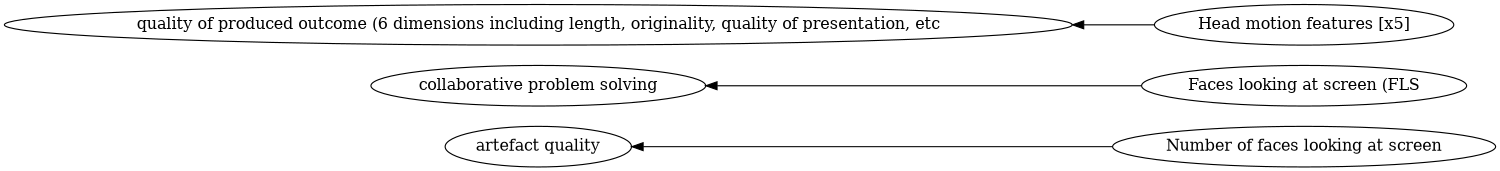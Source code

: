 digraph Test {
	rankdir=RL
	size="10,10"
	overlap=false
	splines=true
	{rank=same; "Number of faces looking at screen" "Faces looking at screen (FLS" "Head motion features [x5]";}
	{rank=same; "quality of produced outcome (6 dimensions including length, originality, quality of presentation, etc" "artefact quality" "collaborative problem solving";}
	"Head motion features [x5]" [href="https://scholar.google.com/scholar?hl=en&q=Task-independent%20Multimodal%20Prediction%20of%20Group%20Performance%20Based%20on%20Product%20Dimensions"]
	"Head motion features [x5]" -> "quality of produced outcome (6 dimensions including length, originality, quality of presentation, etc"
	"Number of faces looking at screen" [href="https://scholar.google.com/scholar?hl=en&q=Supervised%20machine%20learning%20in%20multimodal%20learning%20analytics%20for%20estimating%20success%20in%20project-based%20learning"]
	"Number of faces looking at screen" -> "artefact quality"
	"Faces looking at screen (FLS" [href="https://scholar.google.com/scholar?hl=en&q=Estimation%20of%20success%20in%20collaborative%20learning%20based%20on%20multimodal%20learning%20analytics%20features"]
	"Faces looking at screen (FLS" -> "collaborative problem solving"
}
